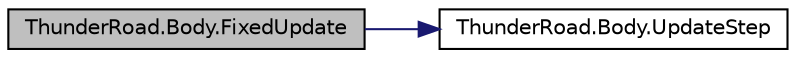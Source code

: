 digraph "ThunderRoad.Body.FixedUpdate"
{
 // LATEX_PDF_SIZE
  edge [fontname="Helvetica",fontsize="10",labelfontname="Helvetica",labelfontsize="10"];
  node [fontname="Helvetica",fontsize="10",shape=record];
  rankdir="LR";
  Node1 [label="ThunderRoad.Body.FixedUpdate",height=0.2,width=0.4,color="black", fillcolor="grey75", style="filled", fontcolor="black",tooltip="Fixeds the update."];
  Node1 -> Node2 [color="midnightblue",fontsize="10",style="solid",fontname="Helvetica"];
  Node2 [label="ThunderRoad.Body.UpdateStep",height=0.2,width=0.4,color="black", fillcolor="white", style="filled",URL="$class_thunder_road_1_1_body.html#a61d5ec7d095985de558573314a352029",tooltip="Updates the step."];
}
